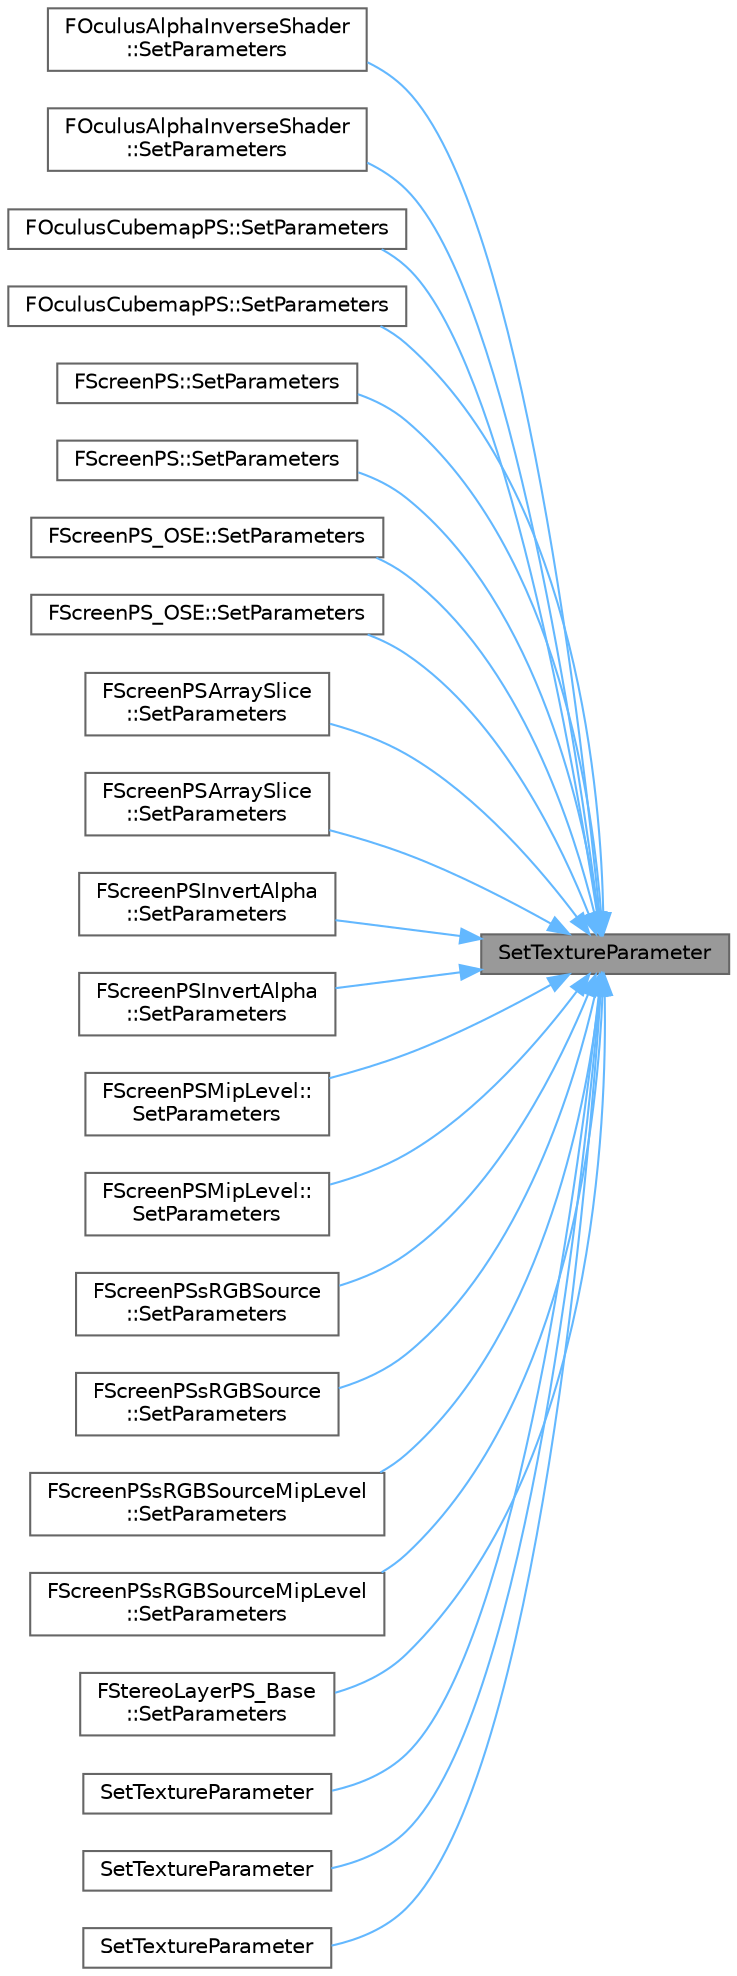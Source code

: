 digraph "SetTextureParameter"
{
 // INTERACTIVE_SVG=YES
 // LATEX_PDF_SIZE
  bgcolor="transparent";
  edge [fontname=Helvetica,fontsize=10,labelfontname=Helvetica,labelfontsize=10];
  node [fontname=Helvetica,fontsize=10,shape=box,height=0.2,width=0.4];
  rankdir="RL";
  Node1 [id="Node000001",label="SetTextureParameter",height=0.2,width=0.4,color="gray40", fillcolor="grey60", style="filled", fontcolor="black",tooltip=" "];
  Node1 -> Node2 [id="edge1_Node000001_Node000002",dir="back",color="steelblue1",style="solid",tooltip=" "];
  Node2 [id="Node000002",label="FOculusAlphaInverseShader\l::SetParameters",height=0.2,width=0.4,color="grey40", fillcolor="white", style="filled",URL="$dd/d47/classFOculusAlphaInverseShader.html#a27089577977ad31cb06a76c060da2ba6",tooltip=" "];
  Node1 -> Node3 [id="edge2_Node000001_Node000003",dir="back",color="steelblue1",style="solid",tooltip=" "];
  Node3 [id="Node000003",label="FOculusAlphaInverseShader\l::SetParameters",height=0.2,width=0.4,color="grey40", fillcolor="white", style="filled",URL="$dd/d47/classFOculusAlphaInverseShader.html#aaf32ec92548b2c50109f14849d068111",tooltip=" "];
  Node1 -> Node4 [id="edge3_Node000001_Node000004",dir="back",color="steelblue1",style="solid",tooltip=" "];
  Node4 [id="Node000004",label="FOculusCubemapPS::SetParameters",height=0.2,width=0.4,color="grey40", fillcolor="white", style="filled",URL="$d0/d85/classFOculusCubemapPS.html#a4eaeedfb5fd80d42ab699211efa563db",tooltip=" "];
  Node1 -> Node5 [id="edge4_Node000001_Node000005",dir="back",color="steelblue1",style="solid",tooltip=" "];
  Node5 [id="Node000005",label="FOculusCubemapPS::SetParameters",height=0.2,width=0.4,color="grey40", fillcolor="white", style="filled",URL="$d0/d85/classFOculusCubemapPS.html#a0f8081cb1381157448e878e5d5c0e2bc",tooltip=" "];
  Node1 -> Node6 [id="edge5_Node000001_Node000006",dir="back",color="steelblue1",style="solid",tooltip=" "];
  Node6 [id="Node000006",label="FScreenPS::SetParameters",height=0.2,width=0.4,color="grey40", fillcolor="white", style="filled",URL="$d9/d2a/classFScreenPS.html#a6ad0d029988367d7e57dabfa325d8f31",tooltip=" "];
  Node1 -> Node7 [id="edge6_Node000001_Node000007",dir="back",color="steelblue1",style="solid",tooltip=" "];
  Node7 [id="Node000007",label="FScreenPS::SetParameters",height=0.2,width=0.4,color="grey40", fillcolor="white", style="filled",URL="$d9/d2a/classFScreenPS.html#a3ff579ad0e319485a9830310e4ef423e",tooltip=" "];
  Node1 -> Node8 [id="edge7_Node000001_Node000008",dir="back",color="steelblue1",style="solid",tooltip=" "];
  Node8 [id="Node000008",label="FScreenPS_OSE::SetParameters",height=0.2,width=0.4,color="grey40", fillcolor="white", style="filled",URL="$dd/dc7/classFScreenPS__OSE.html#afc0ed513264070145358e90e200230c1",tooltip=" "];
  Node1 -> Node9 [id="edge8_Node000001_Node000009",dir="back",color="steelblue1",style="solid",tooltip=" "];
  Node9 [id="Node000009",label="FScreenPS_OSE::SetParameters",height=0.2,width=0.4,color="grey40", fillcolor="white", style="filled",URL="$dd/dc7/classFScreenPS__OSE.html#a149341a90e102291d4107e2dcf9649cc",tooltip=" "];
  Node1 -> Node10 [id="edge9_Node000001_Node000010",dir="back",color="steelblue1",style="solid",tooltip=" "];
  Node10 [id="Node000010",label="FScreenPSArraySlice\l::SetParameters",height=0.2,width=0.4,color="grey40", fillcolor="white", style="filled",URL="$d0/d79/classFScreenPSArraySlice.html#aaaadeb64a86f0e02d2d1ff81fb20685a",tooltip=" "];
  Node1 -> Node11 [id="edge10_Node000001_Node000011",dir="back",color="steelblue1",style="solid",tooltip=" "];
  Node11 [id="Node000011",label="FScreenPSArraySlice\l::SetParameters",height=0.2,width=0.4,color="grey40", fillcolor="white", style="filled",URL="$d0/d79/classFScreenPSArraySlice.html#a346dd44c9332de184102050e55deb78d",tooltip=" "];
  Node1 -> Node12 [id="edge11_Node000001_Node000012",dir="back",color="steelblue1",style="solid",tooltip=" "];
  Node12 [id="Node000012",label="FScreenPSInvertAlpha\l::SetParameters",height=0.2,width=0.4,color="grey40", fillcolor="white", style="filled",URL="$dc/d9c/classFScreenPSInvertAlpha.html#afb829923b8d549f686bc36093633f201",tooltip=" "];
  Node1 -> Node13 [id="edge12_Node000001_Node000013",dir="back",color="steelblue1",style="solid",tooltip=" "];
  Node13 [id="Node000013",label="FScreenPSInvertAlpha\l::SetParameters",height=0.2,width=0.4,color="grey40", fillcolor="white", style="filled",URL="$dc/d9c/classFScreenPSInvertAlpha.html#a0d47abb9fb5ada71ee306a25428915e7",tooltip=" "];
  Node1 -> Node14 [id="edge13_Node000001_Node000014",dir="back",color="steelblue1",style="solid",tooltip=" "];
  Node14 [id="Node000014",label="FScreenPSMipLevel::\lSetParameters",height=0.2,width=0.4,color="grey40", fillcolor="white", style="filled",URL="$d6/d75/classFScreenPSMipLevel.html#a560811ecad0eacc19ac379d7a686fedd",tooltip=" "];
  Node1 -> Node15 [id="edge14_Node000001_Node000015",dir="back",color="steelblue1",style="solid",tooltip=" "];
  Node15 [id="Node000015",label="FScreenPSMipLevel::\lSetParameters",height=0.2,width=0.4,color="grey40", fillcolor="white", style="filled",URL="$d6/d75/classFScreenPSMipLevel.html#a0d0619ec31d503efbeff1118e1e20958",tooltip=" "];
  Node1 -> Node16 [id="edge15_Node000001_Node000016",dir="back",color="steelblue1",style="solid",tooltip=" "];
  Node16 [id="Node000016",label="FScreenPSsRGBSource\l::SetParameters",height=0.2,width=0.4,color="grey40", fillcolor="white", style="filled",URL="$d4/d03/classFScreenPSsRGBSource.html#ac757a66ac2c5dcec4f68be29ea2aa916",tooltip=" "];
  Node1 -> Node17 [id="edge16_Node000001_Node000017",dir="back",color="steelblue1",style="solid",tooltip=" "];
  Node17 [id="Node000017",label="FScreenPSsRGBSource\l::SetParameters",height=0.2,width=0.4,color="grey40", fillcolor="white", style="filled",URL="$d4/d03/classFScreenPSsRGBSource.html#a8a20e5e39be245e743807c059d726e7a",tooltip=" "];
  Node1 -> Node18 [id="edge17_Node000001_Node000018",dir="back",color="steelblue1",style="solid",tooltip=" "];
  Node18 [id="Node000018",label="FScreenPSsRGBSourceMipLevel\l::SetParameters",height=0.2,width=0.4,color="grey40", fillcolor="white", style="filled",URL="$d2/d3e/classFScreenPSsRGBSourceMipLevel.html#a026fd1a995e81883860eebe87f1e4290",tooltip=" "];
  Node1 -> Node19 [id="edge18_Node000001_Node000019",dir="back",color="steelblue1",style="solid",tooltip=" "];
  Node19 [id="Node000019",label="FScreenPSsRGBSourceMipLevel\l::SetParameters",height=0.2,width=0.4,color="grey40", fillcolor="white", style="filled",URL="$d2/d3e/classFScreenPSsRGBSourceMipLevel.html#a52d53721a39a2b46ea0e106cf2a89022",tooltip=" "];
  Node1 -> Node20 [id="edge19_Node000001_Node000020",dir="back",color="steelblue1",style="solid",tooltip=" "];
  Node20 [id="Node000020",label="FStereoLayerPS_Base\l::SetParameters",height=0.2,width=0.4,color="grey40", fillcolor="white", style="filled",URL="$d0/dcb/classFStereoLayerPS__Base.html#a36bffa1bc1570206195aebf452391c82",tooltip=" "];
  Node1 -> Node21 [id="edge20_Node000001_Node000021",dir="back",color="steelblue1",style="solid",tooltip=" "];
  Node21 [id="Node000021",label="SetTextureParameter",height=0.2,width=0.4,color="grey40", fillcolor="white", style="filled",URL="$d9/dfb/ShaderParameterUtils_8h.html#ac88cc08d7c484de7e9c929ea66fbcbad",tooltip=" "];
  Node1 -> Node22 [id="edge21_Node000001_Node000022",dir="back",color="steelblue1",style="solid",tooltip=" "];
  Node22 [id="Node000022",label="SetTextureParameter",height=0.2,width=0.4,color="grey40", fillcolor="white", style="filled",URL="$d9/dfb/ShaderParameterUtils_8h.html#ab734f619acaba08c39165b434281fa2e",tooltip=" "];
  Node1 -> Node23 [id="edge22_Node000001_Node000023",dir="back",color="steelblue1",style="solid",tooltip=" "];
  Node23 [id="Node000023",label="SetTextureParameter",height=0.2,width=0.4,color="grey40", fillcolor="white", style="filled",URL="$d9/dfb/ShaderParameterUtils_8h.html#a7242237949ceb346ff59128e743df866",tooltip="Sets the value of a shader texture parameter."];
}
